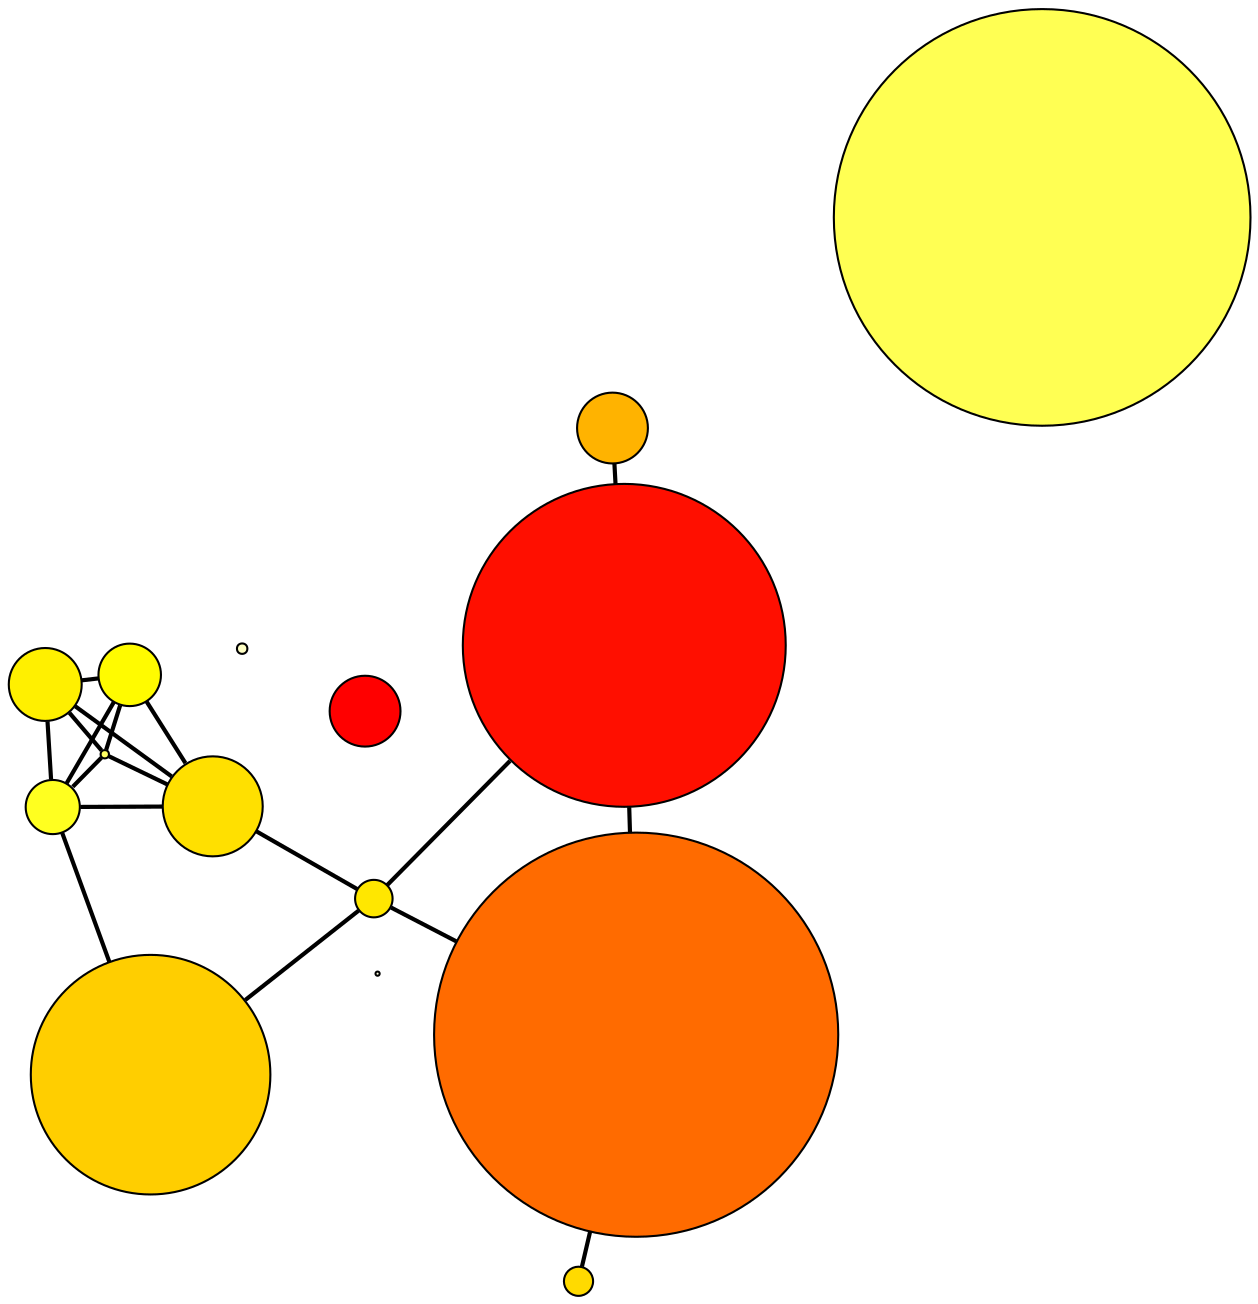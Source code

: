 strict graph{
	graph [ dpi = 30 ]
	layout=fdp
	node [shape=circle,label=""]
	IYGC [fillcolor="0.166666666667,0.8714374323,1", color=black, style="filled,rounded", fixedsize=shape, width=0.35728];
	FWLG [fillcolor="0.0703059834658,1,1", color=black, style="filled,rounded", fixedsize=shape, width=2.68808];
	ANLG [fillcolor="0.14202916541,1,1", color=black, style="filled,rounded", fixedsize=shape, width=0.19936];
	VAAA [fillcolor="0.116619356246,1,1", color=black, style="filled,rounded", fixedsize=shape, width=0.47504];
	WYGW [fillcolor="0.166666666667,0.614108309647,1", color=black, style="filled,rounded", fixedsize=shape, width=0.05096];
	FYGN [fillcolor="0.146046852849,1,1", color=black, style="filled,rounded", fixedsize=shape, width=0.6624];
	LYGV [fillcolor="0.163529190109,1,1", color=black, style="filled,rounded", fixedsize=shape, width=0.41264];
	FWGS [fillcolor="0.150821108,1,1", color=black, style="filled,rounded", fixedsize=shape, width=0.25504];
	IGQV [fillcolor="0.166666666667,0.113368057515,1", color=black, style="filled,rounded", fixedsize=shape, width=0.03272];
	AHCA [fillcolor="0.0,1,1", color=black, style="filled,rounded", fixedsize=shape, width=0.47624];
	IWGF [fillcolor="0.134498657944,1,1", color=black, style="filled,rounded", fixedsize=shape, width=1.6028];
	FWAA [fillcolor="0.00991809767875,1,1", color=black, style="filled,rounded", fixedsize=shape, width=2.15784];
	TYGM [fillcolor="0.156553239563,1,1", color=black, style="filled,rounded", fixedsize=shape, width=0.48656];
	PQKD [fillcolor="0.166666666667,0.674139269228,1", color=black, style="filled,rounded", fixedsize=shape, width=2.78344];
	WNWY [fillcolor="0.166666666667,0.228503822025,1", color=black, style="filled,rounded", fixedsize=shape, width=0.0628];
	ANLG--FWLG [style=bold, color=black];
	WYGW--IYGC [style=bold, color=black];
	FYGN--IYGC [style=bold, color=black];
	FYGN--WYGW [style=bold, color=black];
	LYGV--IYGC [style=bold, color=black];
	LYGV--WYGW [style=bold, color=black];
	LYGV--FYGN [style=bold, color=black];
	FWGS--FWLG [style=bold, color=black];
	FWGS--FYGN [style=bold, color=black];
	IWGF--IYGC [style=bold, color=black];
	IWGF--FWGS [style=bold, color=black];
	FWAA--FWLG [style=bold, color=black];
	FWAA--VAAA [style=bold, color=black];
	FWAA--FWGS [style=bold, color=black];
	TYGM--IYGC [style=bold, color=black];
	TYGM--WYGW [style=bold, color=black];
	TYGM--FYGN [style=bold, color=black];
	TYGM--LYGV [style=bold, color=black];
}
